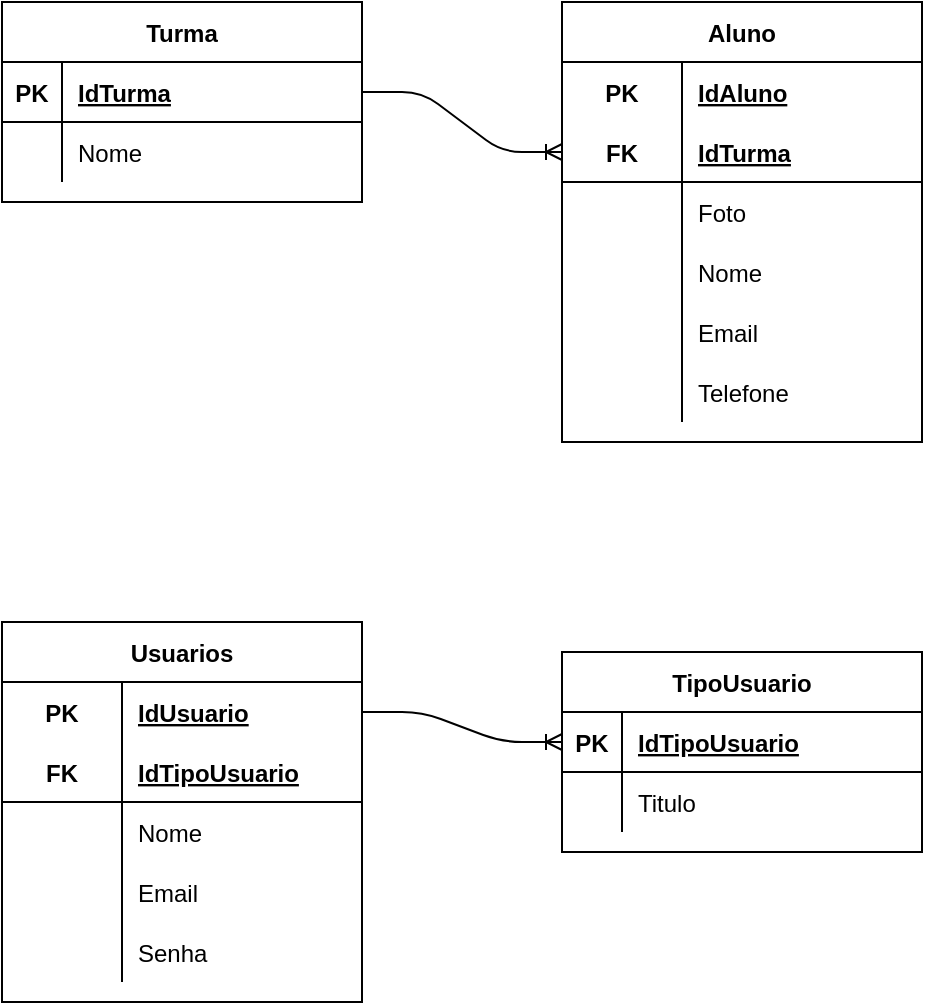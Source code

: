 <mxfile version="15.1.4" type="device"><diagram id="JxgoNK9kekxbeyNwRlkG" name="Page-1"><mxGraphModel dx="868" dy="482" grid="1" gridSize="10" guides="1" tooltips="1" connect="1" arrows="1" fold="1" page="1" pageScale="1" pageWidth="827" pageHeight="1169" math="0" shadow="0"><root><mxCell id="0"/><mxCell id="1" parent="0"/><mxCell id="4uxvbzI2e9gtosCpOXnO-1" value="Turma" style="shape=table;startSize=30;container=1;collapsible=1;childLayout=tableLayout;fixedRows=1;rowLines=0;fontStyle=1;align=center;resizeLast=1;" vertex="1" parent="1"><mxGeometry x="80" y="40" width="180" height="100" as="geometry"/></mxCell><mxCell id="4uxvbzI2e9gtosCpOXnO-2" value="" style="shape=partialRectangle;collapsible=0;dropTarget=0;pointerEvents=0;fillColor=none;top=0;left=0;bottom=1;right=0;points=[[0,0.5],[1,0.5]];portConstraint=eastwest;" vertex="1" parent="4uxvbzI2e9gtosCpOXnO-1"><mxGeometry y="30" width="180" height="30" as="geometry"/></mxCell><mxCell id="4uxvbzI2e9gtosCpOXnO-3" value="PK" style="shape=partialRectangle;connectable=0;fillColor=none;top=0;left=0;bottom=0;right=0;fontStyle=1;overflow=hidden;" vertex="1" parent="4uxvbzI2e9gtosCpOXnO-2"><mxGeometry width="30" height="30" as="geometry"/></mxCell><mxCell id="4uxvbzI2e9gtosCpOXnO-4" value="IdTurma" style="shape=partialRectangle;connectable=0;fillColor=none;top=0;left=0;bottom=0;right=0;align=left;spacingLeft=6;fontStyle=5;overflow=hidden;" vertex="1" parent="4uxvbzI2e9gtosCpOXnO-2"><mxGeometry x="30" width="150" height="30" as="geometry"/></mxCell><mxCell id="4uxvbzI2e9gtosCpOXnO-5" value="" style="shape=partialRectangle;collapsible=0;dropTarget=0;pointerEvents=0;fillColor=none;top=0;left=0;bottom=0;right=0;points=[[0,0.5],[1,0.5]];portConstraint=eastwest;" vertex="1" parent="4uxvbzI2e9gtosCpOXnO-1"><mxGeometry y="60" width="180" height="30" as="geometry"/></mxCell><mxCell id="4uxvbzI2e9gtosCpOXnO-6" value="" style="shape=partialRectangle;connectable=0;fillColor=none;top=0;left=0;bottom=0;right=0;editable=1;overflow=hidden;" vertex="1" parent="4uxvbzI2e9gtosCpOXnO-5"><mxGeometry width="30" height="30" as="geometry"/></mxCell><mxCell id="4uxvbzI2e9gtosCpOXnO-7" value="Nome" style="shape=partialRectangle;connectable=0;fillColor=none;top=0;left=0;bottom=0;right=0;align=left;spacingLeft=6;overflow=hidden;" vertex="1" parent="4uxvbzI2e9gtosCpOXnO-5"><mxGeometry x="30" width="150" height="30" as="geometry"/></mxCell><mxCell id="4uxvbzI2e9gtosCpOXnO-14" value="Aluno" style="shape=table;startSize=30;container=1;collapsible=1;childLayout=tableLayout;fixedRows=1;rowLines=0;fontStyle=1;align=center;resizeLast=1;" vertex="1" parent="1"><mxGeometry x="360" y="40" width="180" height="220" as="geometry"/></mxCell><mxCell id="4uxvbzI2e9gtosCpOXnO-15" value="" style="shape=partialRectangle;collapsible=0;dropTarget=0;pointerEvents=0;fillColor=none;top=0;left=0;bottom=0;right=0;points=[[0,0.5],[1,0.5]];portConstraint=eastwest;" vertex="1" parent="4uxvbzI2e9gtosCpOXnO-14"><mxGeometry y="30" width="180" height="30" as="geometry"/></mxCell><mxCell id="4uxvbzI2e9gtosCpOXnO-16" value="PK" style="shape=partialRectangle;connectable=0;fillColor=none;top=0;left=0;bottom=0;right=0;fontStyle=1;overflow=hidden;" vertex="1" parent="4uxvbzI2e9gtosCpOXnO-15"><mxGeometry width="60" height="30" as="geometry"/></mxCell><mxCell id="4uxvbzI2e9gtosCpOXnO-17" value="IdAluno" style="shape=partialRectangle;connectable=0;fillColor=none;top=0;left=0;bottom=0;right=0;align=left;spacingLeft=6;fontStyle=5;overflow=hidden;" vertex="1" parent="4uxvbzI2e9gtosCpOXnO-15"><mxGeometry x="60" width="120" height="30" as="geometry"/></mxCell><mxCell id="4uxvbzI2e9gtosCpOXnO-18" value="" style="shape=partialRectangle;collapsible=0;dropTarget=0;pointerEvents=0;fillColor=none;top=0;left=0;bottom=1;right=0;points=[[0,0.5],[1,0.5]];portConstraint=eastwest;" vertex="1" parent="4uxvbzI2e9gtosCpOXnO-14"><mxGeometry y="60" width="180" height="30" as="geometry"/></mxCell><mxCell id="4uxvbzI2e9gtosCpOXnO-19" value="FK" style="shape=partialRectangle;connectable=0;fillColor=none;top=0;left=0;bottom=0;right=0;fontStyle=1;overflow=hidden;" vertex="1" parent="4uxvbzI2e9gtosCpOXnO-18"><mxGeometry width="60" height="30" as="geometry"/></mxCell><mxCell id="4uxvbzI2e9gtosCpOXnO-20" value="IdTurma" style="shape=partialRectangle;connectable=0;fillColor=none;top=0;left=0;bottom=0;right=0;align=left;spacingLeft=6;fontStyle=5;overflow=hidden;" vertex="1" parent="4uxvbzI2e9gtosCpOXnO-18"><mxGeometry x="60" width="120" height="30" as="geometry"/></mxCell><mxCell id="4uxvbzI2e9gtosCpOXnO-21" value="" style="shape=partialRectangle;collapsible=0;dropTarget=0;pointerEvents=0;fillColor=none;top=0;left=0;bottom=0;right=0;points=[[0,0.5],[1,0.5]];portConstraint=eastwest;" vertex="1" parent="4uxvbzI2e9gtosCpOXnO-14"><mxGeometry y="90" width="180" height="30" as="geometry"/></mxCell><mxCell id="4uxvbzI2e9gtosCpOXnO-22" value="" style="shape=partialRectangle;connectable=0;fillColor=none;top=0;left=0;bottom=0;right=0;editable=1;overflow=hidden;" vertex="1" parent="4uxvbzI2e9gtosCpOXnO-21"><mxGeometry width="60" height="30" as="geometry"/></mxCell><mxCell id="4uxvbzI2e9gtosCpOXnO-23" value="Foto" style="shape=partialRectangle;connectable=0;fillColor=none;top=0;left=0;bottom=0;right=0;align=left;spacingLeft=6;overflow=hidden;" vertex="1" parent="4uxvbzI2e9gtosCpOXnO-21"><mxGeometry x="60" width="120" height="30" as="geometry"/></mxCell><mxCell id="4uxvbzI2e9gtosCpOXnO-24" value="" style="shape=partialRectangle;collapsible=0;dropTarget=0;pointerEvents=0;fillColor=none;top=0;left=0;bottom=0;right=0;points=[[0,0.5],[1,0.5]];portConstraint=eastwest;" vertex="1" parent="4uxvbzI2e9gtosCpOXnO-14"><mxGeometry y="120" width="180" height="30" as="geometry"/></mxCell><mxCell id="4uxvbzI2e9gtosCpOXnO-25" value="" style="shape=partialRectangle;connectable=0;fillColor=none;top=0;left=0;bottom=0;right=0;editable=1;overflow=hidden;" vertex="1" parent="4uxvbzI2e9gtosCpOXnO-24"><mxGeometry width="60" height="30" as="geometry"/></mxCell><mxCell id="4uxvbzI2e9gtosCpOXnO-26" value="Nome" style="shape=partialRectangle;connectable=0;fillColor=none;top=0;left=0;bottom=0;right=0;align=left;spacingLeft=6;overflow=hidden;" vertex="1" parent="4uxvbzI2e9gtosCpOXnO-24"><mxGeometry x="60" width="120" height="30" as="geometry"/></mxCell><mxCell id="4uxvbzI2e9gtosCpOXnO-27" style="shape=partialRectangle;collapsible=0;dropTarget=0;pointerEvents=0;fillColor=none;top=0;left=0;bottom=0;right=0;points=[[0,0.5],[1,0.5]];portConstraint=eastwest;" vertex="1" parent="4uxvbzI2e9gtosCpOXnO-14"><mxGeometry y="150" width="180" height="30" as="geometry"/></mxCell><mxCell id="4uxvbzI2e9gtosCpOXnO-28" style="shape=partialRectangle;connectable=0;fillColor=none;top=0;left=0;bottom=0;right=0;editable=1;overflow=hidden;" vertex="1" parent="4uxvbzI2e9gtosCpOXnO-27"><mxGeometry width="60" height="30" as="geometry"/></mxCell><mxCell id="4uxvbzI2e9gtosCpOXnO-29" value="Email" style="shape=partialRectangle;connectable=0;fillColor=none;top=0;left=0;bottom=0;right=0;align=left;spacingLeft=6;overflow=hidden;" vertex="1" parent="4uxvbzI2e9gtosCpOXnO-27"><mxGeometry x="60" width="120" height="30" as="geometry"/></mxCell><mxCell id="4uxvbzI2e9gtosCpOXnO-30" style="shape=partialRectangle;collapsible=0;dropTarget=0;pointerEvents=0;fillColor=none;top=0;left=0;bottom=0;right=0;points=[[0,0.5],[1,0.5]];portConstraint=eastwest;" vertex="1" parent="4uxvbzI2e9gtosCpOXnO-14"><mxGeometry y="180" width="180" height="30" as="geometry"/></mxCell><mxCell id="4uxvbzI2e9gtosCpOXnO-31" style="shape=partialRectangle;connectable=0;fillColor=none;top=0;left=0;bottom=0;right=0;editable=1;overflow=hidden;" vertex="1" parent="4uxvbzI2e9gtosCpOXnO-30"><mxGeometry width="60" height="30" as="geometry"/></mxCell><mxCell id="4uxvbzI2e9gtosCpOXnO-32" value="Telefone" style="shape=partialRectangle;connectable=0;fillColor=none;top=0;left=0;bottom=0;right=0;align=left;spacingLeft=6;overflow=hidden;" vertex="1" parent="4uxvbzI2e9gtosCpOXnO-30"><mxGeometry x="60" width="120" height="30" as="geometry"/></mxCell><mxCell id="4uxvbzI2e9gtosCpOXnO-33" value="" style="edgeStyle=entityRelationEdgeStyle;fontSize=12;html=1;endArrow=ERoneToMany;exitX=1;exitY=0.5;exitDx=0;exitDy=0;" edge="1" parent="1" source="4uxvbzI2e9gtosCpOXnO-2" target="4uxvbzI2e9gtosCpOXnO-18"><mxGeometry width="100" height="100" relative="1" as="geometry"><mxPoint x="260" y="210" as="sourcePoint"/><mxPoint x="360" y="110" as="targetPoint"/></mxGeometry></mxCell><mxCell id="4uxvbzI2e9gtosCpOXnO-34" value="Usuarios" style="shape=table;startSize=30;container=1;collapsible=1;childLayout=tableLayout;fixedRows=1;rowLines=0;fontStyle=1;align=center;resizeLast=1;" vertex="1" parent="1"><mxGeometry x="80" y="350" width="180" height="190" as="geometry"/></mxCell><mxCell id="4uxvbzI2e9gtosCpOXnO-35" value="" style="shape=partialRectangle;collapsible=0;dropTarget=0;pointerEvents=0;fillColor=none;top=0;left=0;bottom=0;right=0;points=[[0,0.5],[1,0.5]];portConstraint=eastwest;" vertex="1" parent="4uxvbzI2e9gtosCpOXnO-34"><mxGeometry y="30" width="180" height="30" as="geometry"/></mxCell><mxCell id="4uxvbzI2e9gtosCpOXnO-36" value="PK" style="shape=partialRectangle;connectable=0;fillColor=none;top=0;left=0;bottom=0;right=0;fontStyle=1;overflow=hidden;" vertex="1" parent="4uxvbzI2e9gtosCpOXnO-35"><mxGeometry width="60" height="30" as="geometry"/></mxCell><mxCell id="4uxvbzI2e9gtosCpOXnO-37" value="IdUsuario" style="shape=partialRectangle;connectable=0;fillColor=none;top=0;left=0;bottom=0;right=0;align=left;spacingLeft=6;fontStyle=5;overflow=hidden;" vertex="1" parent="4uxvbzI2e9gtosCpOXnO-35"><mxGeometry x="60" width="120" height="30" as="geometry"/></mxCell><mxCell id="4uxvbzI2e9gtosCpOXnO-38" value="" style="shape=partialRectangle;collapsible=0;dropTarget=0;pointerEvents=0;fillColor=none;top=0;left=0;bottom=1;right=0;points=[[0,0.5],[1,0.5]];portConstraint=eastwest;" vertex="1" parent="4uxvbzI2e9gtosCpOXnO-34"><mxGeometry y="60" width="180" height="30" as="geometry"/></mxCell><mxCell id="4uxvbzI2e9gtosCpOXnO-39" value="FK" style="shape=partialRectangle;connectable=0;fillColor=none;top=0;left=0;bottom=0;right=0;fontStyle=1;overflow=hidden;" vertex="1" parent="4uxvbzI2e9gtosCpOXnO-38"><mxGeometry width="60" height="30" as="geometry"/></mxCell><mxCell id="4uxvbzI2e9gtosCpOXnO-40" value="IdTipoUsuario" style="shape=partialRectangle;connectable=0;fillColor=none;top=0;left=0;bottom=0;right=0;align=left;spacingLeft=6;fontStyle=5;overflow=hidden;" vertex="1" parent="4uxvbzI2e9gtosCpOXnO-38"><mxGeometry x="60" width="120" height="30" as="geometry"/></mxCell><mxCell id="4uxvbzI2e9gtosCpOXnO-41" value="" style="shape=partialRectangle;collapsible=0;dropTarget=0;pointerEvents=0;fillColor=none;top=0;left=0;bottom=0;right=0;points=[[0,0.5],[1,0.5]];portConstraint=eastwest;" vertex="1" parent="4uxvbzI2e9gtosCpOXnO-34"><mxGeometry y="90" width="180" height="30" as="geometry"/></mxCell><mxCell id="4uxvbzI2e9gtosCpOXnO-42" value="" style="shape=partialRectangle;connectable=0;fillColor=none;top=0;left=0;bottom=0;right=0;editable=1;overflow=hidden;" vertex="1" parent="4uxvbzI2e9gtosCpOXnO-41"><mxGeometry width="60" height="30" as="geometry"/></mxCell><mxCell id="4uxvbzI2e9gtosCpOXnO-43" value="Nome" style="shape=partialRectangle;connectable=0;fillColor=none;top=0;left=0;bottom=0;right=0;align=left;spacingLeft=6;overflow=hidden;" vertex="1" parent="4uxvbzI2e9gtosCpOXnO-41"><mxGeometry x="60" width="120" height="30" as="geometry"/></mxCell><mxCell id="4uxvbzI2e9gtosCpOXnO-44" value="" style="shape=partialRectangle;collapsible=0;dropTarget=0;pointerEvents=0;fillColor=none;top=0;left=0;bottom=0;right=0;points=[[0,0.5],[1,0.5]];portConstraint=eastwest;" vertex="1" parent="4uxvbzI2e9gtosCpOXnO-34"><mxGeometry y="120" width="180" height="30" as="geometry"/></mxCell><mxCell id="4uxvbzI2e9gtosCpOXnO-45" value="" style="shape=partialRectangle;connectable=0;fillColor=none;top=0;left=0;bottom=0;right=0;editable=1;overflow=hidden;" vertex="1" parent="4uxvbzI2e9gtosCpOXnO-44"><mxGeometry width="60" height="30" as="geometry"/></mxCell><mxCell id="4uxvbzI2e9gtosCpOXnO-46" value="Email" style="shape=partialRectangle;connectable=0;fillColor=none;top=0;left=0;bottom=0;right=0;align=left;spacingLeft=6;overflow=hidden;" vertex="1" parent="4uxvbzI2e9gtosCpOXnO-44"><mxGeometry x="60" width="120" height="30" as="geometry"/></mxCell><mxCell id="4uxvbzI2e9gtosCpOXnO-47" style="shape=partialRectangle;collapsible=0;dropTarget=0;pointerEvents=0;fillColor=none;top=0;left=0;bottom=0;right=0;points=[[0,0.5],[1,0.5]];portConstraint=eastwest;" vertex="1" parent="4uxvbzI2e9gtosCpOXnO-34"><mxGeometry y="150" width="180" height="30" as="geometry"/></mxCell><mxCell id="4uxvbzI2e9gtosCpOXnO-48" style="shape=partialRectangle;connectable=0;fillColor=none;top=0;left=0;bottom=0;right=0;editable=1;overflow=hidden;" vertex="1" parent="4uxvbzI2e9gtosCpOXnO-47"><mxGeometry width="60" height="30" as="geometry"/></mxCell><mxCell id="4uxvbzI2e9gtosCpOXnO-49" value="Senha" style="shape=partialRectangle;connectable=0;fillColor=none;top=0;left=0;bottom=0;right=0;align=left;spacingLeft=6;overflow=hidden;" vertex="1" parent="4uxvbzI2e9gtosCpOXnO-47"><mxGeometry x="60" width="120" height="30" as="geometry"/></mxCell><mxCell id="4uxvbzI2e9gtosCpOXnO-53" value="TipoUsuario" style="shape=table;startSize=30;container=1;collapsible=1;childLayout=tableLayout;fixedRows=1;rowLines=0;fontStyle=1;align=center;resizeLast=1;" vertex="1" parent="1"><mxGeometry x="360" y="365" width="180" height="100" as="geometry"/></mxCell><mxCell id="4uxvbzI2e9gtosCpOXnO-54" value="" style="shape=partialRectangle;collapsible=0;dropTarget=0;pointerEvents=0;fillColor=none;top=0;left=0;bottom=1;right=0;points=[[0,0.5],[1,0.5]];portConstraint=eastwest;" vertex="1" parent="4uxvbzI2e9gtosCpOXnO-53"><mxGeometry y="30" width="180" height="30" as="geometry"/></mxCell><mxCell id="4uxvbzI2e9gtosCpOXnO-55" value="PK" style="shape=partialRectangle;connectable=0;fillColor=none;top=0;left=0;bottom=0;right=0;fontStyle=1;overflow=hidden;" vertex="1" parent="4uxvbzI2e9gtosCpOXnO-54"><mxGeometry width="30" height="30" as="geometry"/></mxCell><mxCell id="4uxvbzI2e9gtosCpOXnO-56" value="IdTipoUsuario" style="shape=partialRectangle;connectable=0;fillColor=none;top=0;left=0;bottom=0;right=0;align=left;spacingLeft=6;fontStyle=5;overflow=hidden;" vertex="1" parent="4uxvbzI2e9gtosCpOXnO-54"><mxGeometry x="30" width="150" height="30" as="geometry"/></mxCell><mxCell id="4uxvbzI2e9gtosCpOXnO-57" value="" style="shape=partialRectangle;collapsible=0;dropTarget=0;pointerEvents=0;fillColor=none;top=0;left=0;bottom=0;right=0;points=[[0,0.5],[1,0.5]];portConstraint=eastwest;" vertex="1" parent="4uxvbzI2e9gtosCpOXnO-53"><mxGeometry y="60" width="180" height="30" as="geometry"/></mxCell><mxCell id="4uxvbzI2e9gtosCpOXnO-58" value="" style="shape=partialRectangle;connectable=0;fillColor=none;top=0;left=0;bottom=0;right=0;editable=1;overflow=hidden;" vertex="1" parent="4uxvbzI2e9gtosCpOXnO-57"><mxGeometry width="30" height="30" as="geometry"/></mxCell><mxCell id="4uxvbzI2e9gtosCpOXnO-59" value="Titulo" style="shape=partialRectangle;connectable=0;fillColor=none;top=0;left=0;bottom=0;right=0;align=left;spacingLeft=6;overflow=hidden;" vertex="1" parent="4uxvbzI2e9gtosCpOXnO-57"><mxGeometry x="30" width="150" height="30" as="geometry"/></mxCell><mxCell id="4uxvbzI2e9gtosCpOXnO-66" value="" style="edgeStyle=entityRelationEdgeStyle;fontSize=12;html=1;endArrow=ERoneToMany;" edge="1" parent="1" source="4uxvbzI2e9gtosCpOXnO-35" target="4uxvbzI2e9gtosCpOXnO-54"><mxGeometry width="100" height="100" relative="1" as="geometry"><mxPoint x="300" y="430" as="sourcePoint"/><mxPoint x="400" y="330" as="targetPoint"/></mxGeometry></mxCell></root></mxGraphModel></diagram></mxfile>